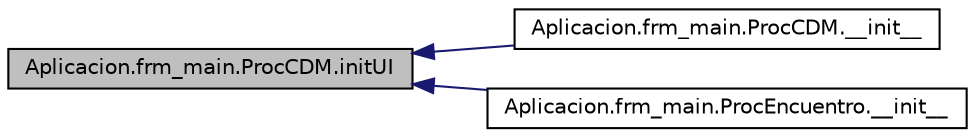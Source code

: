 digraph G
{
  edge [fontname="Helvetica",fontsize="10",labelfontname="Helvetica",labelfontsize="10"];
  node [fontname="Helvetica",fontsize="10",shape=record];
  rankdir="LR";
  Node1 [label="Aplicacion.frm_main.ProcCDM.initUI",height=0.2,width=0.4,color="black", fillcolor="grey75", style="filled" fontcolor="black"];
  Node1 -> Node2 [dir="back",color="midnightblue",fontsize="10",style="solid",fontname="Helvetica"];
  Node2 [label="Aplicacion.frm_main.ProcCDM.__init__",height=0.2,width=0.4,color="black", fillcolor="white", style="filled",URL="$class_aplicacion_1_1frm__main_1_1_proc_c_d_m.html#a9aff53446934408cdfded450b0968f69"];
  Node1 -> Node3 [dir="back",color="midnightblue",fontsize="10",style="solid",fontname="Helvetica"];
  Node3 [label="Aplicacion.frm_main.ProcEncuentro.__init__",height=0.2,width=0.4,color="black", fillcolor="white", style="filled",URL="$class_aplicacion_1_1frm__main_1_1_proc_encuentro.html#abf26f68ed41e5b2a3802baf0dafbace2"];
}
